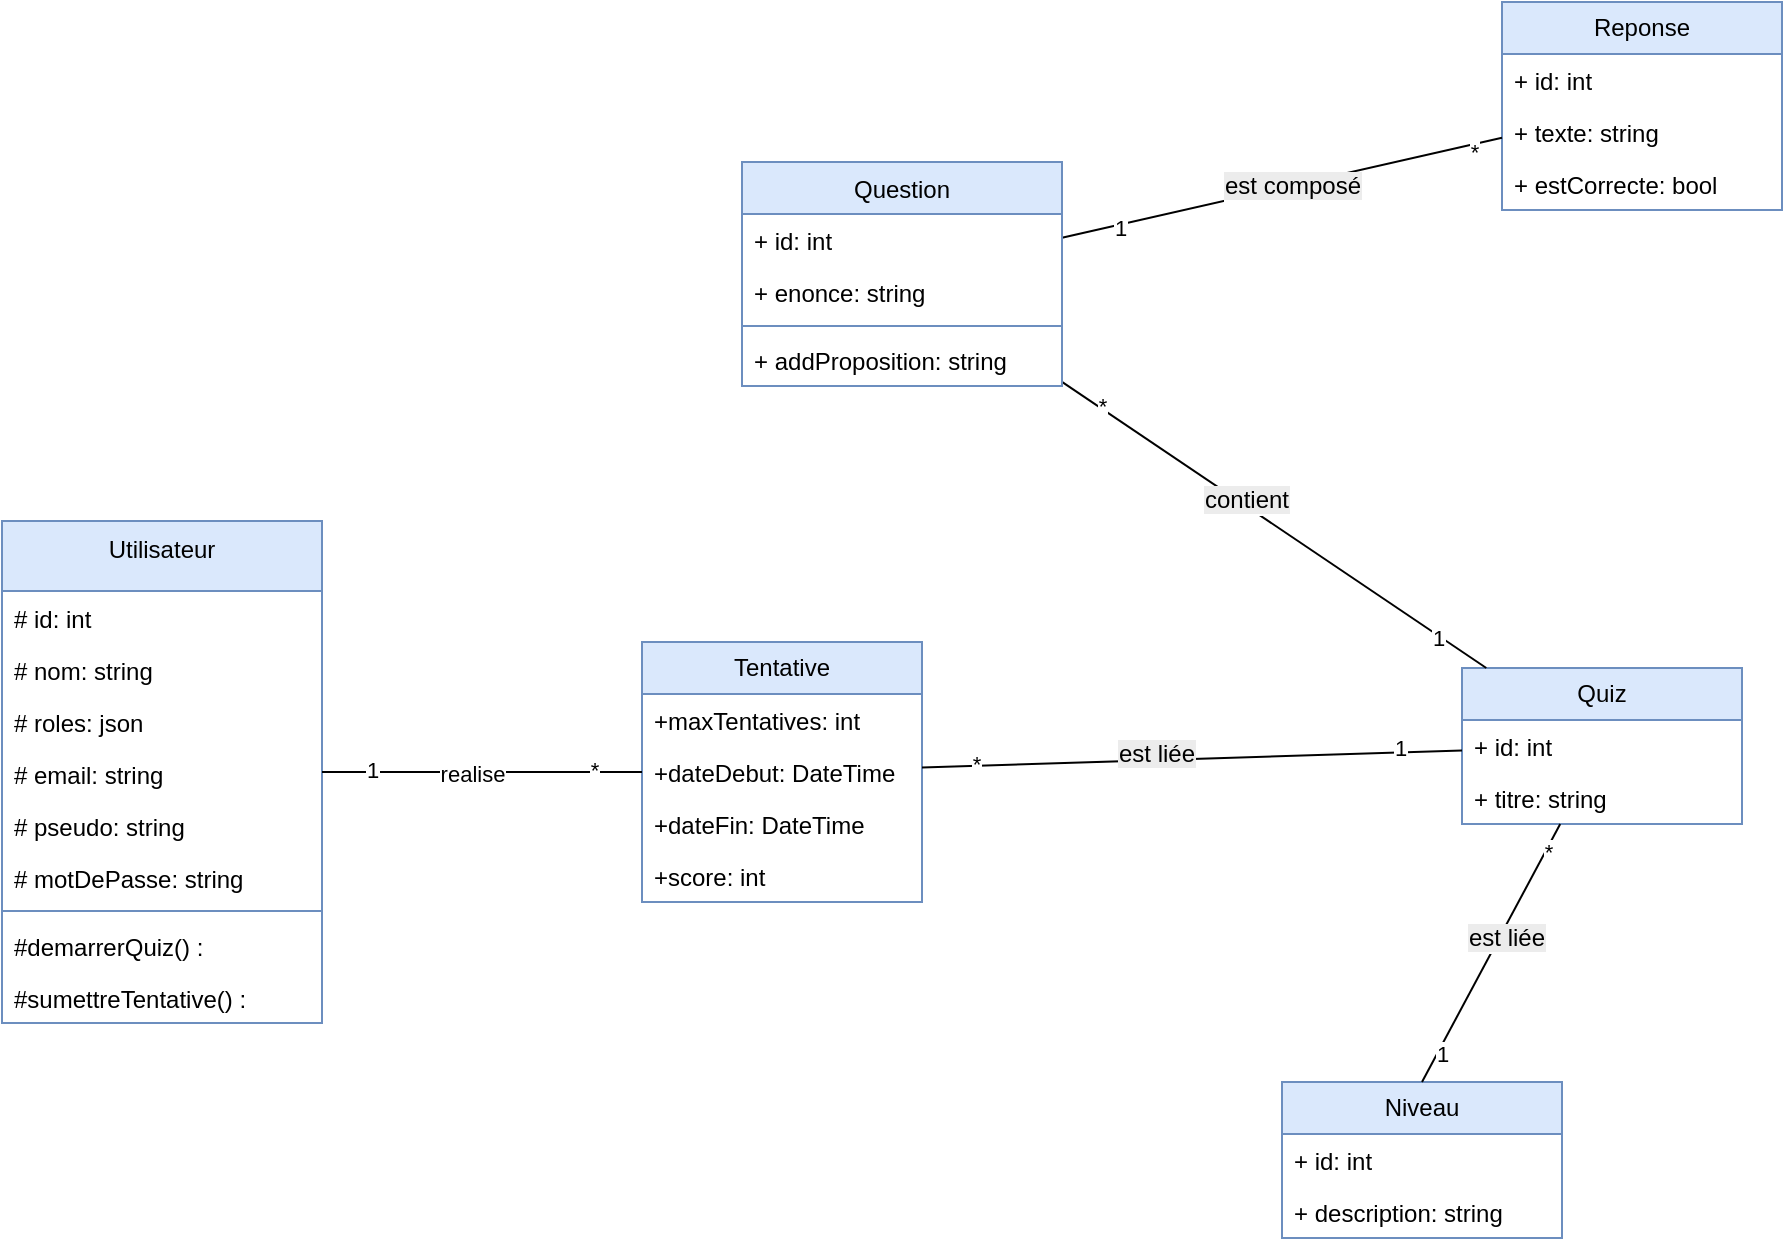 <mxfile version="28.1.2">
  <diagram name="Page-1" id="QqTLBn19A0jcIGQNrWl6">
    <mxGraphModel dx="1426" dy="875" grid="1" gridSize="10" guides="1" tooltips="1" connect="1" arrows="1" fold="1" page="1" pageScale="1" pageWidth="1169" pageHeight="827" math="0" shadow="0">
      <root>
        <mxCell id="0" />
        <mxCell id="1" parent="0" />
        <mxCell id="D6Q5MseMUy4jf-Y1bNu0-1" value="Quiz" style="swimlane;fontStyle=0;childLayout=stackLayout;horizontal=1;startSize=26;fillColor=#dae8fc;horizontalStack=0;resizeParent=1;resizeParentMax=0;resizeLast=0;collapsible=1;marginBottom=0;whiteSpace=wrap;html=1;strokeColor=#6c8ebf;" parent="1" vertex="1">
          <mxGeometry x="760" y="413" width="140" height="78" as="geometry" />
        </mxCell>
        <mxCell id="D6Q5MseMUy4jf-Y1bNu0-2" value="+ id: int" style="text;strokeColor=none;fillColor=none;align=left;verticalAlign=top;spacingLeft=4;spacingRight=4;overflow=hidden;rotatable=0;points=[[0,0.5],[1,0.5]];portConstraint=eastwest;whiteSpace=wrap;html=1;" parent="D6Q5MseMUy4jf-Y1bNu0-1" vertex="1">
          <mxGeometry y="26" width="140" height="26" as="geometry" />
        </mxCell>
        <mxCell id="D6Q5MseMUy4jf-Y1bNu0-3" value="+ titre: string" style="text;strokeColor=none;fillColor=none;align=left;verticalAlign=top;spacingLeft=4;spacingRight=4;overflow=hidden;rotatable=0;points=[[0,0.5],[1,0.5]];portConstraint=eastwest;whiteSpace=wrap;html=1;" parent="D6Q5MseMUy4jf-Y1bNu0-1" vertex="1">
          <mxGeometry y="52" width="140" height="26" as="geometry" />
        </mxCell>
        <mxCell id="D6Q5MseMUy4jf-Y1bNu0-21" value="Reponse" style="swimlane;fontStyle=0;childLayout=stackLayout;horizontal=1;startSize=26;fillColor=#dae8fc;horizontalStack=0;resizeParent=1;resizeParentMax=0;resizeLast=0;collapsible=1;marginBottom=0;whiteSpace=wrap;html=1;strokeColor=#6c8ebf;" parent="1" vertex="1">
          <mxGeometry x="780" y="80" width="140" height="104" as="geometry" />
        </mxCell>
        <mxCell id="D6Q5MseMUy4jf-Y1bNu0-82" value="+ id: int" style="text;strokeColor=none;fillColor=none;align=left;verticalAlign=top;spacingLeft=4;spacingRight=4;overflow=hidden;rotatable=0;points=[[0,0.5],[1,0.5]];portConstraint=eastwest;whiteSpace=wrap;html=1;" parent="D6Q5MseMUy4jf-Y1bNu0-21" vertex="1">
          <mxGeometry y="26" width="140" height="26" as="geometry" />
        </mxCell>
        <mxCell id="XyTLnqO1PbcToIWDExs3-19" value="+ texte: string" style="text;strokeColor=none;fillColor=none;align=left;verticalAlign=top;spacingLeft=4;spacingRight=4;overflow=hidden;rotatable=0;points=[[0,0.5],[1,0.5]];portConstraint=eastwest;whiteSpace=wrap;html=1;" parent="D6Q5MseMUy4jf-Y1bNu0-21" vertex="1">
          <mxGeometry y="52" width="140" height="26" as="geometry" />
        </mxCell>
        <mxCell id="D6Q5MseMUy4jf-Y1bNu0-23" value="+ estCorrecte: bool" style="text;strokeColor=none;fillColor=none;align=left;verticalAlign=top;spacingLeft=4;spacingRight=4;overflow=hidden;rotatable=0;points=[[0,0.5],[1,0.5]];portConstraint=eastwest;whiteSpace=wrap;html=1;" parent="D6Q5MseMUy4jf-Y1bNu0-21" vertex="1">
          <mxGeometry y="78" width="140" height="26" as="geometry" />
        </mxCell>
        <mxCell id="D6Q5MseMUy4jf-Y1bNu0-32" value="Tentative" style="swimlane;fontStyle=0;childLayout=stackLayout;horizontal=1;startSize=26;fillColor=#dae8fc;horizontalStack=0;resizeParent=1;resizeParentMax=0;resizeLast=0;collapsible=1;marginBottom=0;whiteSpace=wrap;html=1;strokeColor=#6c8ebf;" parent="1" vertex="1">
          <mxGeometry x="350" y="400" width="140" height="130" as="geometry" />
        </mxCell>
        <mxCell id="D6Q5MseMUy4jf-Y1bNu0-35" value="+maxTentatives: int" style="text;strokeColor=none;fillColor=none;align=left;verticalAlign=top;spacingLeft=4;spacingRight=4;overflow=hidden;rotatable=0;points=[[0,0.5],[1,0.5]];portConstraint=eastwest;whiteSpace=wrap;html=1;" parent="D6Q5MseMUy4jf-Y1bNu0-32" vertex="1">
          <mxGeometry y="26" width="140" height="26" as="geometry" />
        </mxCell>
        <mxCell id="D6Q5MseMUy4jf-Y1bNu0-116" value="+dateDebut: DateTime" style="text;strokeColor=none;fillColor=none;align=left;verticalAlign=top;spacingLeft=4;spacingRight=4;overflow=hidden;rotatable=0;points=[[0,0.5],[1,0.5]];portConstraint=eastwest;whiteSpace=wrap;html=1;" parent="D6Q5MseMUy4jf-Y1bNu0-32" vertex="1">
          <mxGeometry y="52" width="140" height="26" as="geometry" />
        </mxCell>
        <mxCell id="D6Q5MseMUy4jf-Y1bNu0-124" value="+dateFin: DateTime" style="text;strokeColor=none;fillColor=none;align=left;verticalAlign=top;spacingLeft=4;spacingRight=4;overflow=hidden;rotatable=0;points=[[0,0.5],[1,0.5]];portConstraint=eastwest;whiteSpace=wrap;html=1;" parent="D6Q5MseMUy4jf-Y1bNu0-32" vertex="1">
          <mxGeometry y="78" width="140" height="26" as="geometry" />
        </mxCell>
        <mxCell id="D6Q5MseMUy4jf-Y1bNu0-125" value="+score: int" style="text;strokeColor=none;fillColor=none;align=left;verticalAlign=top;spacingLeft=4;spacingRight=4;overflow=hidden;rotatable=0;points=[[0,0.5],[1,0.5]];portConstraint=eastwest;whiteSpace=wrap;html=1;" parent="D6Q5MseMUy4jf-Y1bNu0-32" vertex="1">
          <mxGeometry y="104" width="140" height="26" as="geometry" />
        </mxCell>
        <mxCell id="D6Q5MseMUy4jf-Y1bNu0-92" value="&lt;span style=&quot;font-weight: 400;&quot;&gt;Utilisateur&lt;/span&gt;" style="swimlane;fontStyle=1;align=center;verticalAlign=top;childLayout=stackLayout;horizontal=1;startSize=35;horizontalStack=0;resizeParent=1;resizeParentMax=0;resizeLast=0;collapsible=1;marginBottom=0;whiteSpace=wrap;html=1;fillColor=#dae8fc;strokeColor=#6c8ebf;" parent="1" vertex="1">
          <mxGeometry x="30" y="339.5" width="160" height="251" as="geometry" />
        </mxCell>
        <mxCell id="D6Q5MseMUy4jf-Y1bNu0-37" value="# id: int" style="text;strokeColor=none;fillColor=none;align=left;verticalAlign=top;spacingLeft=4;spacingRight=4;overflow=hidden;rotatable=0;points=[[0,0.5],[1,0.5]];portConstraint=eastwest;whiteSpace=wrap;html=1;" parent="D6Q5MseMUy4jf-Y1bNu0-92" vertex="1">
          <mxGeometry y="35" width="160" height="26" as="geometry" />
        </mxCell>
        <mxCell id="D6Q5MseMUy4jf-Y1bNu0-38" value="# nom: string&lt;span style=&quot;white-space: pre;&quot;&gt;&#x9;&lt;/span&gt;" style="text;strokeColor=none;fillColor=none;align=left;verticalAlign=top;spacingLeft=4;spacingRight=4;overflow=hidden;rotatable=0;points=[[0,0.5],[1,0.5]];portConstraint=eastwest;whiteSpace=wrap;html=1;" parent="D6Q5MseMUy4jf-Y1bNu0-92" vertex="1">
          <mxGeometry y="61" width="160" height="26" as="geometry" />
        </mxCell>
        <mxCell id="XyTLnqO1PbcToIWDExs3-2" value="# roles: json&lt;span style=&quot;white-space: pre;&quot;&gt;&#x9;&lt;/span&gt;" style="text;strokeColor=none;fillColor=none;align=left;verticalAlign=top;spacingLeft=4;spacingRight=4;overflow=hidden;rotatable=0;points=[[0,0.5],[1,0.5]];portConstraint=eastwest;whiteSpace=wrap;html=1;" parent="D6Q5MseMUy4jf-Y1bNu0-92" vertex="1">
          <mxGeometry y="87" width="160" height="26" as="geometry" />
        </mxCell>
        <mxCell id="D6Q5MseMUy4jf-Y1bNu0-120" value="# email: string" style="text;strokeColor=none;fillColor=none;align=left;verticalAlign=top;spacingLeft=4;spacingRight=4;overflow=hidden;rotatable=0;points=[[0,0.5],[1,0.5]];portConstraint=eastwest;whiteSpace=wrap;html=1;" parent="D6Q5MseMUy4jf-Y1bNu0-92" vertex="1">
          <mxGeometry y="113" width="160" height="26" as="geometry" />
        </mxCell>
        <mxCell id="D6Q5MseMUy4jf-Y1bNu0-47" value="# pseudo: string" style="text;strokeColor=none;fillColor=none;align=left;verticalAlign=top;spacingLeft=4;spacingRight=4;overflow=hidden;rotatable=0;points=[[0,0.5],[1,0.5]];portConstraint=eastwest;whiteSpace=wrap;html=1;" parent="D6Q5MseMUy4jf-Y1bNu0-92" vertex="1">
          <mxGeometry y="139" width="160" height="26" as="geometry" />
        </mxCell>
        <mxCell id="D6Q5MseMUy4jf-Y1bNu0-96" value="# motDePasse: string" style="text;strokeColor=none;fillColor=none;align=left;verticalAlign=top;spacingLeft=4;spacingRight=4;overflow=hidden;rotatable=0;points=[[0,0.5],[1,0.5]];portConstraint=eastwest;whiteSpace=wrap;html=1;" parent="D6Q5MseMUy4jf-Y1bNu0-92" vertex="1">
          <mxGeometry y="165" width="160" height="26" as="geometry" />
        </mxCell>
        <mxCell id="D6Q5MseMUy4jf-Y1bNu0-94" value="" style="line;strokeWidth=1;fillColor=none;align=left;verticalAlign=middle;spacingTop=-1;spacingLeft=3;spacingRight=3;rotatable=0;labelPosition=right;points=[];portConstraint=eastwest;strokeColor=inherit;" parent="D6Q5MseMUy4jf-Y1bNu0-92" vertex="1">
          <mxGeometry y="191" width="160" height="8" as="geometry" />
        </mxCell>
        <mxCell id="D6Q5MseMUy4jf-Y1bNu0-97" value="#demarrerQuiz() :&amp;nbsp;" style="text;strokeColor=none;fillColor=none;align=left;verticalAlign=top;spacingLeft=4;spacingRight=4;overflow=hidden;rotatable=0;points=[[0,0.5],[1,0.5]];portConstraint=eastwest;whiteSpace=wrap;html=1;" parent="D6Q5MseMUy4jf-Y1bNu0-92" vertex="1">
          <mxGeometry y="199" width="160" height="26" as="geometry" />
        </mxCell>
        <mxCell id="D6Q5MseMUy4jf-Y1bNu0-114" value="#sumettreTentative() :&amp;nbsp;" style="text;strokeColor=none;fillColor=none;align=left;verticalAlign=top;spacingLeft=4;spacingRight=4;overflow=hidden;rotatable=0;points=[[0,0.5],[1,0.5]];portConstraint=eastwest;whiteSpace=wrap;html=1;" parent="D6Q5MseMUy4jf-Y1bNu0-92" vertex="1">
          <mxGeometry y="225" width="160" height="26" as="geometry" />
        </mxCell>
        <mxCell id="UtHfSwt-WThhDoF1Jl5y-1" value="" style="endArrow=none;html=1;rounded=0;" parent="1" source="D6Q5MseMUy4jf-Y1bNu0-92" target="D6Q5MseMUy4jf-Y1bNu0-32" edge="1">
          <mxGeometry width="50" height="50" relative="1" as="geometry">
            <mxPoint x="570" y="480" as="sourcePoint" />
            <mxPoint x="620" y="430" as="targetPoint" />
          </mxGeometry>
        </mxCell>
        <mxCell id="XyTLnqO1PbcToIWDExs3-3" value="1" style="edgeLabel;html=1;align=center;verticalAlign=middle;resizable=0;points=[];" parent="UtHfSwt-WThhDoF1Jl5y-1" vertex="1" connectable="0">
          <mxGeometry x="-0.704" y="1" relative="1" as="geometry">
            <mxPoint x="1" as="offset" />
          </mxGeometry>
        </mxCell>
        <mxCell id="XyTLnqO1PbcToIWDExs3-4" value="*" style="edgeLabel;html=1;align=center;verticalAlign=middle;resizable=0;points=[];" parent="UtHfSwt-WThhDoF1Jl5y-1" vertex="1" connectable="0">
          <mxGeometry x="0.699" y="1" relative="1" as="geometry">
            <mxPoint as="offset" />
          </mxGeometry>
        </mxCell>
        <mxCell id="XyTLnqO1PbcToIWDExs3-5" value="realise" style="edgeLabel;html=1;align=center;verticalAlign=middle;resizable=0;points=[];" parent="UtHfSwt-WThhDoF1Jl5y-1" vertex="1" connectable="0">
          <mxGeometry x="-0.069" y="-1" relative="1" as="geometry">
            <mxPoint as="offset" />
          </mxGeometry>
        </mxCell>
        <mxCell id="UtHfSwt-WThhDoF1Jl5y-2" value="" style="endArrow=none;html=1;rounded=0;" parent="1" source="D6Q5MseMUy4jf-Y1bNu0-32" target="D6Q5MseMUy4jf-Y1bNu0-1" edge="1">
          <mxGeometry width="50" height="50" relative="1" as="geometry">
            <mxPoint x="570" y="480" as="sourcePoint" />
            <mxPoint x="620" y="430" as="targetPoint" />
          </mxGeometry>
        </mxCell>
        <mxCell id="XyTLnqO1PbcToIWDExs3-6" value="1" style="edgeLabel;html=1;align=center;verticalAlign=middle;resizable=0;points=[];" parent="UtHfSwt-WThhDoF1Jl5y-2" vertex="1" connectable="0">
          <mxGeometry x="0.764" y="2" relative="1" as="geometry">
            <mxPoint as="offset" />
          </mxGeometry>
        </mxCell>
        <mxCell id="XyTLnqO1PbcToIWDExs3-7" value="*" style="edgeLabel;html=1;align=center;verticalAlign=middle;resizable=0;points=[];" parent="UtHfSwt-WThhDoF1Jl5y-2" vertex="1" connectable="0">
          <mxGeometry x="-0.802" y="1" relative="1" as="geometry">
            <mxPoint as="offset" />
          </mxGeometry>
        </mxCell>
        <mxCell id="xXd3Ex2gntJhNzd9fxCC-1" value="&lt;span style=&quot;font-size: 12px; background-color: rgb(236, 236, 236);&quot;&gt;est liée&lt;/span&gt;" style="edgeLabel;html=1;align=center;verticalAlign=middle;resizable=0;points=[];" parent="UtHfSwt-WThhDoF1Jl5y-2" vertex="1" connectable="0">
          <mxGeometry x="-0.137" y="3" relative="1" as="geometry">
            <mxPoint as="offset" />
          </mxGeometry>
        </mxCell>
        <mxCell id="UtHfSwt-WThhDoF1Jl5y-7" value="" style="endArrow=none;html=1;rounded=0;" parent="1" source="eZsLsHxEUxhxMOu2Gtv1-1" target="D6Q5MseMUy4jf-Y1bNu0-1" edge="1">
          <mxGeometry width="50" height="50" relative="1" as="geometry">
            <mxPoint x="560" y="218" as="sourcePoint" />
            <mxPoint x="620" y="430" as="targetPoint" />
          </mxGeometry>
        </mxCell>
        <mxCell id="XyTLnqO1PbcToIWDExs3-15" value="&lt;span style=&quot;font-size: 12px; background-color: rgb(236, 236, 236);&quot;&gt;contient&lt;/span&gt;" style="edgeLabel;html=1;align=center;verticalAlign=middle;resizable=0;points=[];" parent="UtHfSwt-WThhDoF1Jl5y-7" vertex="1" connectable="0">
          <mxGeometry x="-0.15" y="2" relative="1" as="geometry">
            <mxPoint as="offset" />
          </mxGeometry>
        </mxCell>
        <mxCell id="XyTLnqO1PbcToIWDExs3-16" value="*" style="edgeLabel;html=1;align=center;verticalAlign=middle;resizable=0;points=[];" parent="UtHfSwt-WThhDoF1Jl5y-7" vertex="1" connectable="0">
          <mxGeometry x="-0.819" y="1" relative="1" as="geometry">
            <mxPoint as="offset" />
          </mxGeometry>
        </mxCell>
        <mxCell id="XyTLnqO1PbcToIWDExs3-17" value="1" style="edgeLabel;html=1;align=center;verticalAlign=middle;resizable=0;points=[];" parent="UtHfSwt-WThhDoF1Jl5y-7" vertex="1" connectable="0">
          <mxGeometry x="0.775" y="-1" relative="1" as="geometry">
            <mxPoint as="offset" />
          </mxGeometry>
        </mxCell>
        <mxCell id="UtHfSwt-WThhDoF1Jl5y-12" value="" style="endArrow=none;html=1;rounded=0;" parent="1" source="eZsLsHxEUxhxMOu2Gtv1-1" target="D6Q5MseMUy4jf-Y1bNu0-21" edge="1">
          <mxGeometry width="50" height="50" relative="1" as="geometry">
            <mxPoint x="600" y="168.73" as="sourcePoint" />
            <mxPoint x="830" y="77.266" as="targetPoint" />
          </mxGeometry>
        </mxCell>
        <mxCell id="XyTLnqO1PbcToIWDExs3-23" value="&lt;span style=&quot;font-size: 12px; background-color: rgb(236, 236, 236);&quot;&gt;est composé&lt;/span&gt;" style="edgeLabel;html=1;align=center;verticalAlign=middle;resizable=0;points=[];" parent="UtHfSwt-WThhDoF1Jl5y-12" vertex="1" connectable="0">
          <mxGeometry x="0.042" relative="1" as="geometry">
            <mxPoint as="offset" />
          </mxGeometry>
        </mxCell>
        <mxCell id="XyTLnqO1PbcToIWDExs3-24" value="*" style="edgeLabel;html=1;align=center;verticalAlign=middle;resizable=0;points=[];" parent="UtHfSwt-WThhDoF1Jl5y-12" vertex="1" connectable="0">
          <mxGeometry x="0.858" y="-3" relative="1" as="geometry">
            <mxPoint x="1" as="offset" />
          </mxGeometry>
        </mxCell>
        <mxCell id="XyTLnqO1PbcToIWDExs3-25" value="1" style="edgeLabel;html=1;align=center;verticalAlign=middle;resizable=0;points=[];" parent="UtHfSwt-WThhDoF1Jl5y-12" vertex="1" connectable="0">
          <mxGeometry x="-0.743" y="-1" relative="1" as="geometry">
            <mxPoint as="offset" />
          </mxGeometry>
        </mxCell>
        <mxCell id="eZsLsHxEUxhxMOu2Gtv1-1" value="&lt;span style=&quot;font-weight: 400;&quot;&gt;Question&lt;/span&gt;" style="swimlane;fontStyle=1;align=center;verticalAlign=top;childLayout=stackLayout;horizontal=1;startSize=26;horizontalStack=0;resizeParent=1;resizeParentMax=0;resizeLast=0;collapsible=1;marginBottom=0;whiteSpace=wrap;html=1;fillColor=#dae8fc;strokeColor=#6c8ebf;" parent="1" vertex="1">
          <mxGeometry x="400" y="160" width="160" height="112" as="geometry" />
        </mxCell>
        <mxCell id="eZsLsHxEUxhxMOu2Gtv1-2" value="+ id: int" style="text;strokeColor=none;fillColor=none;align=left;verticalAlign=top;spacingLeft=4;spacingRight=4;overflow=hidden;rotatable=0;points=[[0,0.5],[1,0.5]];portConstraint=eastwest;whiteSpace=wrap;html=1;" parent="eZsLsHxEUxhxMOu2Gtv1-1" vertex="1">
          <mxGeometry y="26" width="160" height="26" as="geometry" />
        </mxCell>
        <mxCell id="D6Q5MseMUy4jf-Y1bNu0-15" value="+ enonce: string" style="text;strokeColor=none;fillColor=none;align=left;verticalAlign=top;spacingLeft=4;spacingRight=4;overflow=hidden;rotatable=0;points=[[0,0.5],[1,0.5]];portConstraint=eastwest;whiteSpace=wrap;html=1;" parent="eZsLsHxEUxhxMOu2Gtv1-1" vertex="1">
          <mxGeometry y="52" width="160" height="26" as="geometry" />
        </mxCell>
        <mxCell id="eZsLsHxEUxhxMOu2Gtv1-3" value="" style="line;strokeWidth=1;fillColor=none;align=left;verticalAlign=middle;spacingTop=-1;spacingLeft=3;spacingRight=3;rotatable=0;labelPosition=right;points=[];portConstraint=eastwest;strokeColor=inherit;" parent="eZsLsHxEUxhxMOu2Gtv1-1" vertex="1">
          <mxGeometry y="78" width="160" height="8" as="geometry" />
        </mxCell>
        <mxCell id="D6Q5MseMUy4jf-Y1bNu0-16" value="+ addProposition: string" style="text;strokeColor=none;fillColor=none;align=left;verticalAlign=top;spacingLeft=4;spacingRight=4;overflow=hidden;rotatable=0;points=[[0,0.5],[1,0.5]];portConstraint=eastwest;whiteSpace=wrap;html=1;" parent="eZsLsHxEUxhxMOu2Gtv1-1" vertex="1">
          <mxGeometry y="86" width="160" height="26" as="geometry" />
        </mxCell>
        <mxCell id="ql5Q6oAwKeCe_2Ow51ra-1" value="Niveau" style="swimlane;fontStyle=0;childLayout=stackLayout;horizontal=1;startSize=26;fillColor=#dae8fc;horizontalStack=0;resizeParent=1;resizeParentMax=0;resizeLast=0;collapsible=1;marginBottom=0;whiteSpace=wrap;html=1;strokeColor=#6c8ebf;" vertex="1" parent="1">
          <mxGeometry x="670" y="620" width="140" height="78" as="geometry" />
        </mxCell>
        <mxCell id="ql5Q6oAwKeCe_2Ow51ra-2" value="+ id: int" style="text;strokeColor=none;fillColor=none;align=left;verticalAlign=top;spacingLeft=4;spacingRight=4;overflow=hidden;rotatable=0;points=[[0,0.5],[1,0.5]];portConstraint=eastwest;whiteSpace=wrap;html=1;" vertex="1" parent="ql5Q6oAwKeCe_2Ow51ra-1">
          <mxGeometry y="26" width="140" height="26" as="geometry" />
        </mxCell>
        <mxCell id="ql5Q6oAwKeCe_2Ow51ra-3" value="+ description: string" style="text;strokeColor=none;fillColor=none;align=left;verticalAlign=top;spacingLeft=4;spacingRight=4;overflow=hidden;rotatable=0;points=[[0,0.5],[1,0.5]];portConstraint=eastwest;whiteSpace=wrap;html=1;" vertex="1" parent="ql5Q6oAwKeCe_2Ow51ra-1">
          <mxGeometry y="52" width="140" height="26" as="geometry" />
        </mxCell>
        <mxCell id="ql5Q6oAwKeCe_2Ow51ra-5" value="" style="endArrow=none;html=1;rounded=0;entryX=0.5;entryY=0;entryDx=0;entryDy=0;" edge="1" parent="1" source="D6Q5MseMUy4jf-Y1bNu0-1" target="ql5Q6oAwKeCe_2Ow51ra-1">
          <mxGeometry width="50" height="50" relative="1" as="geometry">
            <mxPoint x="680" y="459" as="sourcePoint" />
            <mxPoint x="950" y="450" as="targetPoint" />
          </mxGeometry>
        </mxCell>
        <mxCell id="ql5Q6oAwKeCe_2Ow51ra-6" value="1" style="edgeLabel;html=1;align=center;verticalAlign=middle;resizable=0;points=[];" vertex="1" connectable="0" parent="ql5Q6oAwKeCe_2Ow51ra-5">
          <mxGeometry x="0.764" y="2" relative="1" as="geometry">
            <mxPoint as="offset" />
          </mxGeometry>
        </mxCell>
        <mxCell id="ql5Q6oAwKeCe_2Ow51ra-7" value="*" style="edgeLabel;html=1;align=center;verticalAlign=middle;resizable=0;points=[];" vertex="1" connectable="0" parent="ql5Q6oAwKeCe_2Ow51ra-5">
          <mxGeometry x="-0.802" y="1" relative="1" as="geometry">
            <mxPoint as="offset" />
          </mxGeometry>
        </mxCell>
        <mxCell id="ql5Q6oAwKeCe_2Ow51ra-8" value="&lt;span style=&quot;font-size: 12px; background-color: rgb(236, 236, 236);&quot;&gt;est liée&lt;/span&gt;" style="edgeLabel;html=1;align=center;verticalAlign=middle;resizable=0;points=[];" vertex="1" connectable="0" parent="ql5Q6oAwKeCe_2Ow51ra-5">
          <mxGeometry x="-0.137" y="3" relative="1" as="geometry">
            <mxPoint as="offset" />
          </mxGeometry>
        </mxCell>
      </root>
    </mxGraphModel>
  </diagram>
</mxfile>
